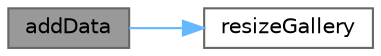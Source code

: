 digraph "addData"
{
 // LATEX_PDF_SIZE
  bgcolor="transparent";
  edge [fontname=Helvetica,fontsize=10,labelfontname=Helvetica,labelfontsize=10];
  node [fontname=Helvetica,fontsize=10,shape=box,height=0.2,width=0.4];
  rankdir="LR";
  Node1 [id="Node000001",label="addData",height=0.2,width=0.4,color="gray40", fillcolor="grey60", style="filled", fontcolor="black",tooltip="添加照片卡片数据"];
  Node1 -> Node2 [id="edge1_Node000001_Node000002",color="steelblue1",style="solid",tooltip=" "];
  Node2 [id="Node000002",label="resizeGallery",height=0.2,width=0.4,color="grey40", fillcolor="white", style="filled",URL="$class_gallery_widget.html#a5e07b253cf65269f4696d0d903c3fef8",tooltip="调整画廊布局"];
}
